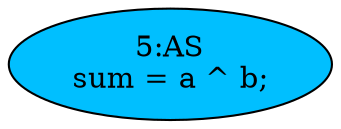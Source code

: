 strict digraph "" {
	node [label="\N"];
	"5:AS"	[ast="<pyverilog.vparser.ast.Assign object at 0x7f4001cf8490>",
		def_var="['sum']",
		fillcolor=deepskyblue,
		label="5:AS
sum = a ^ b;",
		statements="[]",
		style=filled,
		typ=Assign,
		use_var="['a', 'b']"];
}
